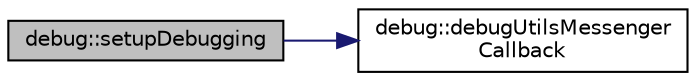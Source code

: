 digraph "debug::setupDebugging"
{
 // INTERACTIVE_SVG=YES
 // LATEX_PDF_SIZE
  bgcolor="transparent";
  edge [fontname="Helvetica",fontsize="10",labelfontname="Helvetica",labelfontsize="10"];
  node [fontname="Helvetica",fontsize="10",shape=record];
  rankdir="LR";
  Node1 [label="debug::setupDebugging",height=0.2,width=0.4,color="black", fillcolor="grey75", style="filled", fontcolor="black",tooltip=" "];
  Node1 -> Node2 [color="midnightblue",fontsize="10",style="solid",fontname="Helvetica"];
  Node2 [label="debug::debugUtilsMessenger\lCallback",height=0.2,width=0.4,color="black",URL="$d2/dde/namespacedebug.html#a2c211b70c4398422cdff97189048fe44",tooltip=" "];
}

